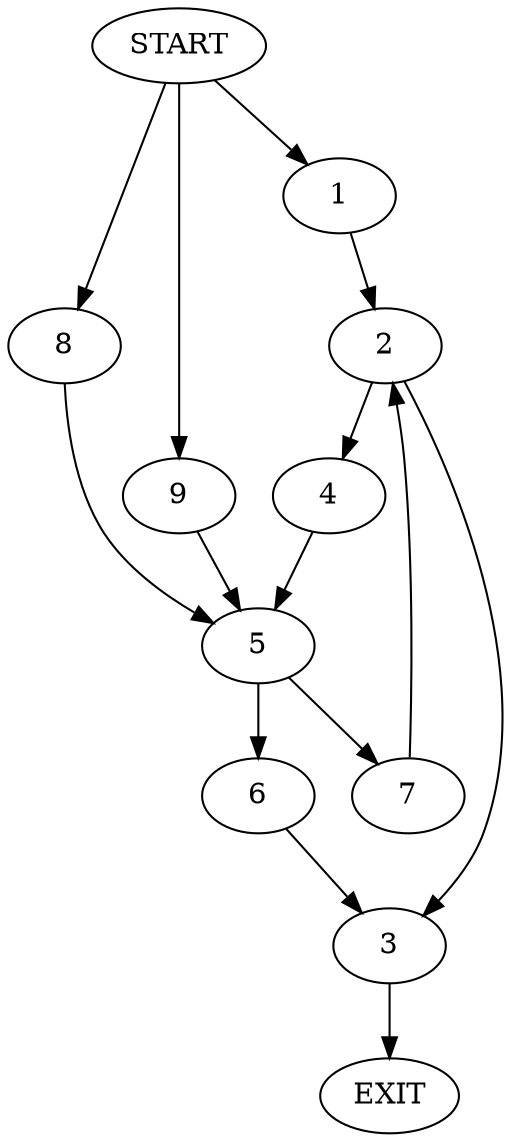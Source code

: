 digraph {
0 [label="START"]
10 [label="EXIT"]
0 -> 1
1 -> 2
2 -> 3
2 -> 4
3 -> 10
4 -> 5
5 -> 6
5 -> 7
0 -> 8
8 -> 5
0 -> 9
9 -> 5
6 -> 3
7 -> 2
}
